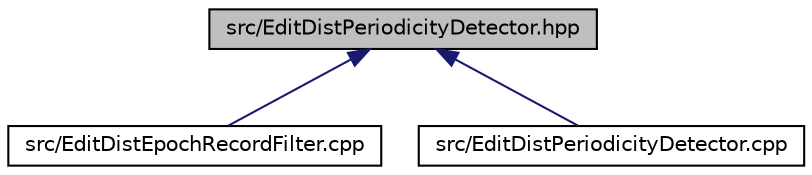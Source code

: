 digraph "src/EditDistPeriodicityDetector.hpp"
{
 // LATEX_PDF_SIZE
  edge [fontname="Helvetica",fontsize="10",labelfontname="Helvetica",labelfontsize="10"];
  node [fontname="Helvetica",fontsize="10",shape=record];
  Node1 [label="src/EditDistPeriodicityDetector.hpp",height=0.2,width=0.4,color="black", fillcolor="grey75", style="filled", fontcolor="black",tooltip=" "];
  Node1 -> Node2 [dir="back",color="midnightblue",fontsize="10",style="solid",fontname="Helvetica"];
  Node2 [label="src/EditDistEpochRecordFilter.cpp",height=0.2,width=0.4,color="black", fillcolor="white", style="filled",URL="$_edit_dist_epoch_record_filter_8cpp.html",tooltip=" "];
  Node1 -> Node3 [dir="back",color="midnightblue",fontsize="10",style="solid",fontname="Helvetica"];
  Node3 [label="src/EditDistPeriodicityDetector.cpp",height=0.2,width=0.4,color="black", fillcolor="white", style="filled",URL="$_edit_dist_periodicity_detector_8cpp.html",tooltip=" "];
}
